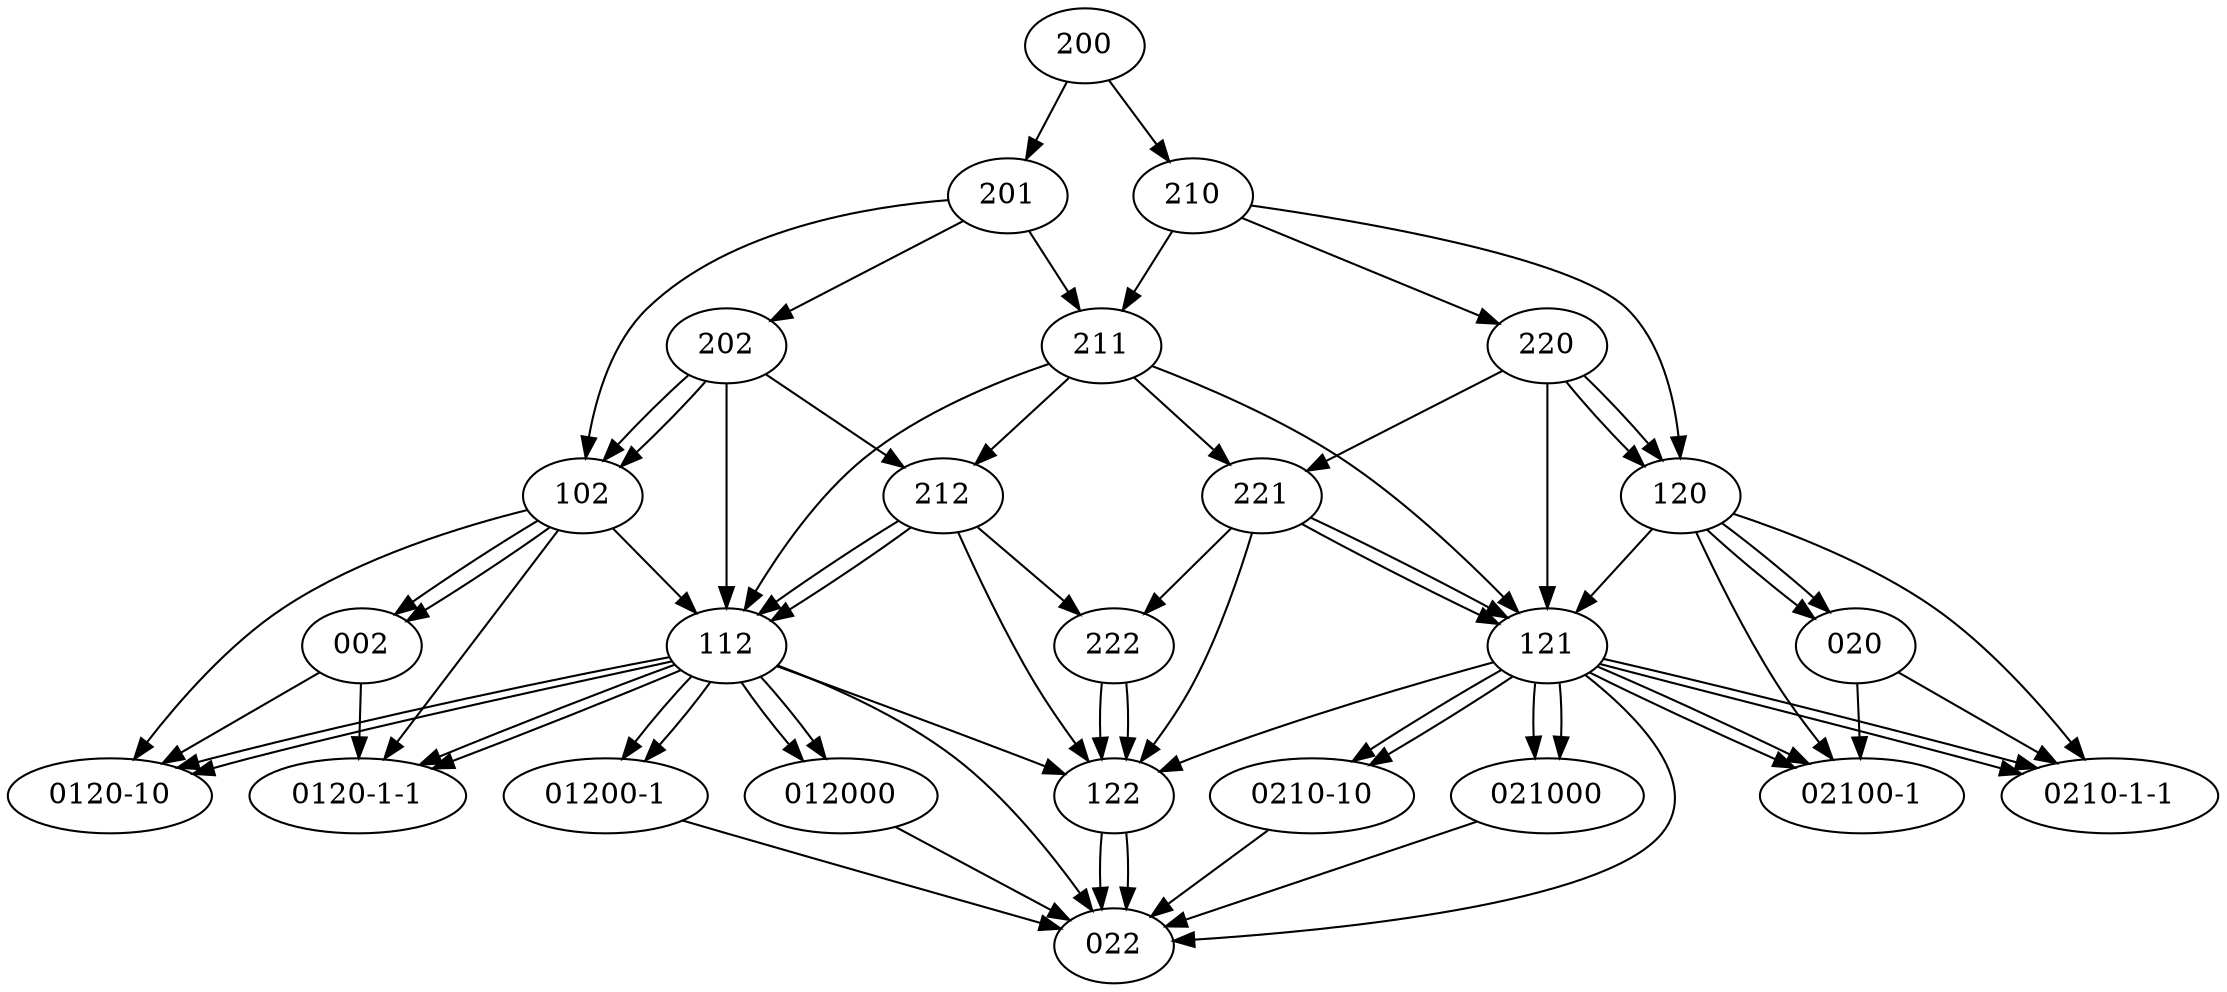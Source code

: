digraph G{

{node_1 [label="002"];
node_2 [label="0120-1-1"];
node_3 [label="0120-10"];
node_4 [label="01200-1"];
node_5 [label="012000"];
node_6 [label="020"];
node_7 [label="0210-1-1"];
node_8 [label="0210-10"];
node_9 [label="02100-1"];
node_10 [label="021000"];
node_11 [label="022"];
node_12 [label="102"];
node_13 [label="112"];
node_14 [label="120"];
node_15 [label="121"];
node_16 [label="122"];
node_17 [label="200"];
node_18 [label="201"];
node_19 [label="202"];
node_20 [label="210"];
node_21 [label="211"];
node_22 [label="212"];
node_23 [label="220"];
node_24 [label="221"];
node_25 [label="222"];
}
node_1->node_2[penwidth=1]
node_1->node_3[penwidth=1]
node_4->node_11[penwidth=1]
node_5->node_11[penwidth=1]
node_6->node_7[penwidth=1]
node_6->node_9[penwidth=1]
node_8->node_11[penwidth=1]
node_10->node_11[penwidth=1]
node_12->node_1[penwidth=1]
node_12->node_1[penwidth=1]
node_12->node_2[penwidth=1]
node_12->node_3[penwidth=1]
node_12->node_13[penwidth=1]
node_13->node_2[penwidth=1]
node_13->node_3[penwidth=1]
node_13->node_4[penwidth=1]
node_13->node_5[penwidth=1]
node_13->node_2[penwidth=1]
node_13->node_3[penwidth=1]
node_13->node_4[penwidth=1]
node_13->node_5[penwidth=1]
node_13->node_11[penwidth=1]
node_13->node_16[penwidth=1]
node_14->node_6[penwidth=1]
node_14->node_6[penwidth=1]
node_14->node_7[penwidth=1]
node_14->node_9[penwidth=1]
node_14->node_15[penwidth=1]
node_15->node_7[penwidth=1]
node_15->node_8[penwidth=1]
node_15->node_9[penwidth=1]
node_15->node_10[penwidth=1]
node_15->node_7[penwidth=1]
node_15->node_8[penwidth=1]
node_15->node_9[penwidth=1]
node_15->node_10[penwidth=1]
node_15->node_11[penwidth=1]
node_15->node_16[penwidth=1]
node_16->node_11[penwidth=1]
node_16->node_11[penwidth=1]
node_17->node_18[penwidth=1]
node_17->node_20[penwidth=1]
node_18->node_12[penwidth=1]
node_18->node_19[penwidth=1]
node_18->node_21[penwidth=1]
node_19->node_12[penwidth=1]
node_19->node_12[penwidth=1]
node_19->node_13[penwidth=1]
node_19->node_22[penwidth=1]
node_20->node_14[penwidth=1]
node_20->node_21[penwidth=1]
node_20->node_23[penwidth=1]
node_21->node_13[penwidth=1]
node_21->node_15[penwidth=1]
node_21->node_22[penwidth=1]
node_21->node_24[penwidth=1]
node_22->node_13[penwidth=1]
node_22->node_13[penwidth=1]
node_22->node_16[penwidth=1]
node_22->node_25[penwidth=1]
node_23->node_14[penwidth=1]
node_23->node_14[penwidth=1]
node_23->node_15[penwidth=1]
node_23->node_24[penwidth=1]
node_24->node_15[penwidth=1]
node_24->node_15[penwidth=1]
node_24->node_16[penwidth=1]
node_24->node_25[penwidth=1]
node_25->node_16[penwidth=1]
node_25->node_16[penwidth=1]
}
